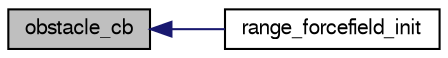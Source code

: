digraph "obstacle_cb"
{
  edge [fontname="FreeSans",fontsize="10",labelfontname="FreeSans",labelfontsize="10"];
  node [fontname="FreeSans",fontsize="10",shape=record];
  rankdir="LR";
  Node1 [label="obstacle_cb",height=0.2,width=0.4,color="black", fillcolor="grey75", style="filled", fontcolor="black"];
  Node1 -> Node2 [dir="back",color="midnightblue",fontsize="10",style="solid",fontname="FreeSans"];
  Node2 [label="range_forcefield_init",height=0.2,width=0.4,color="black", fillcolor="white", style="filled",URL="$range__forcefield_8h.html#a046052e47f76dd73753a6406d5b8beb0"];
}
